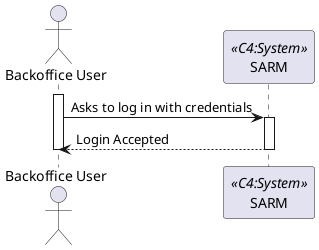 @startuml process-view

actor "Backoffice User" as BackofficeUser
participant SYS as "SARM" <<C4:System>>

activate BackofficeUser

    BackofficeUser -> SYS : Asks to log in with credentials
    activate SYS
        
        SYS-->BackofficeUser: Login Accepted
    deactivate SYS
deactivate BackofficeUser

@enduml